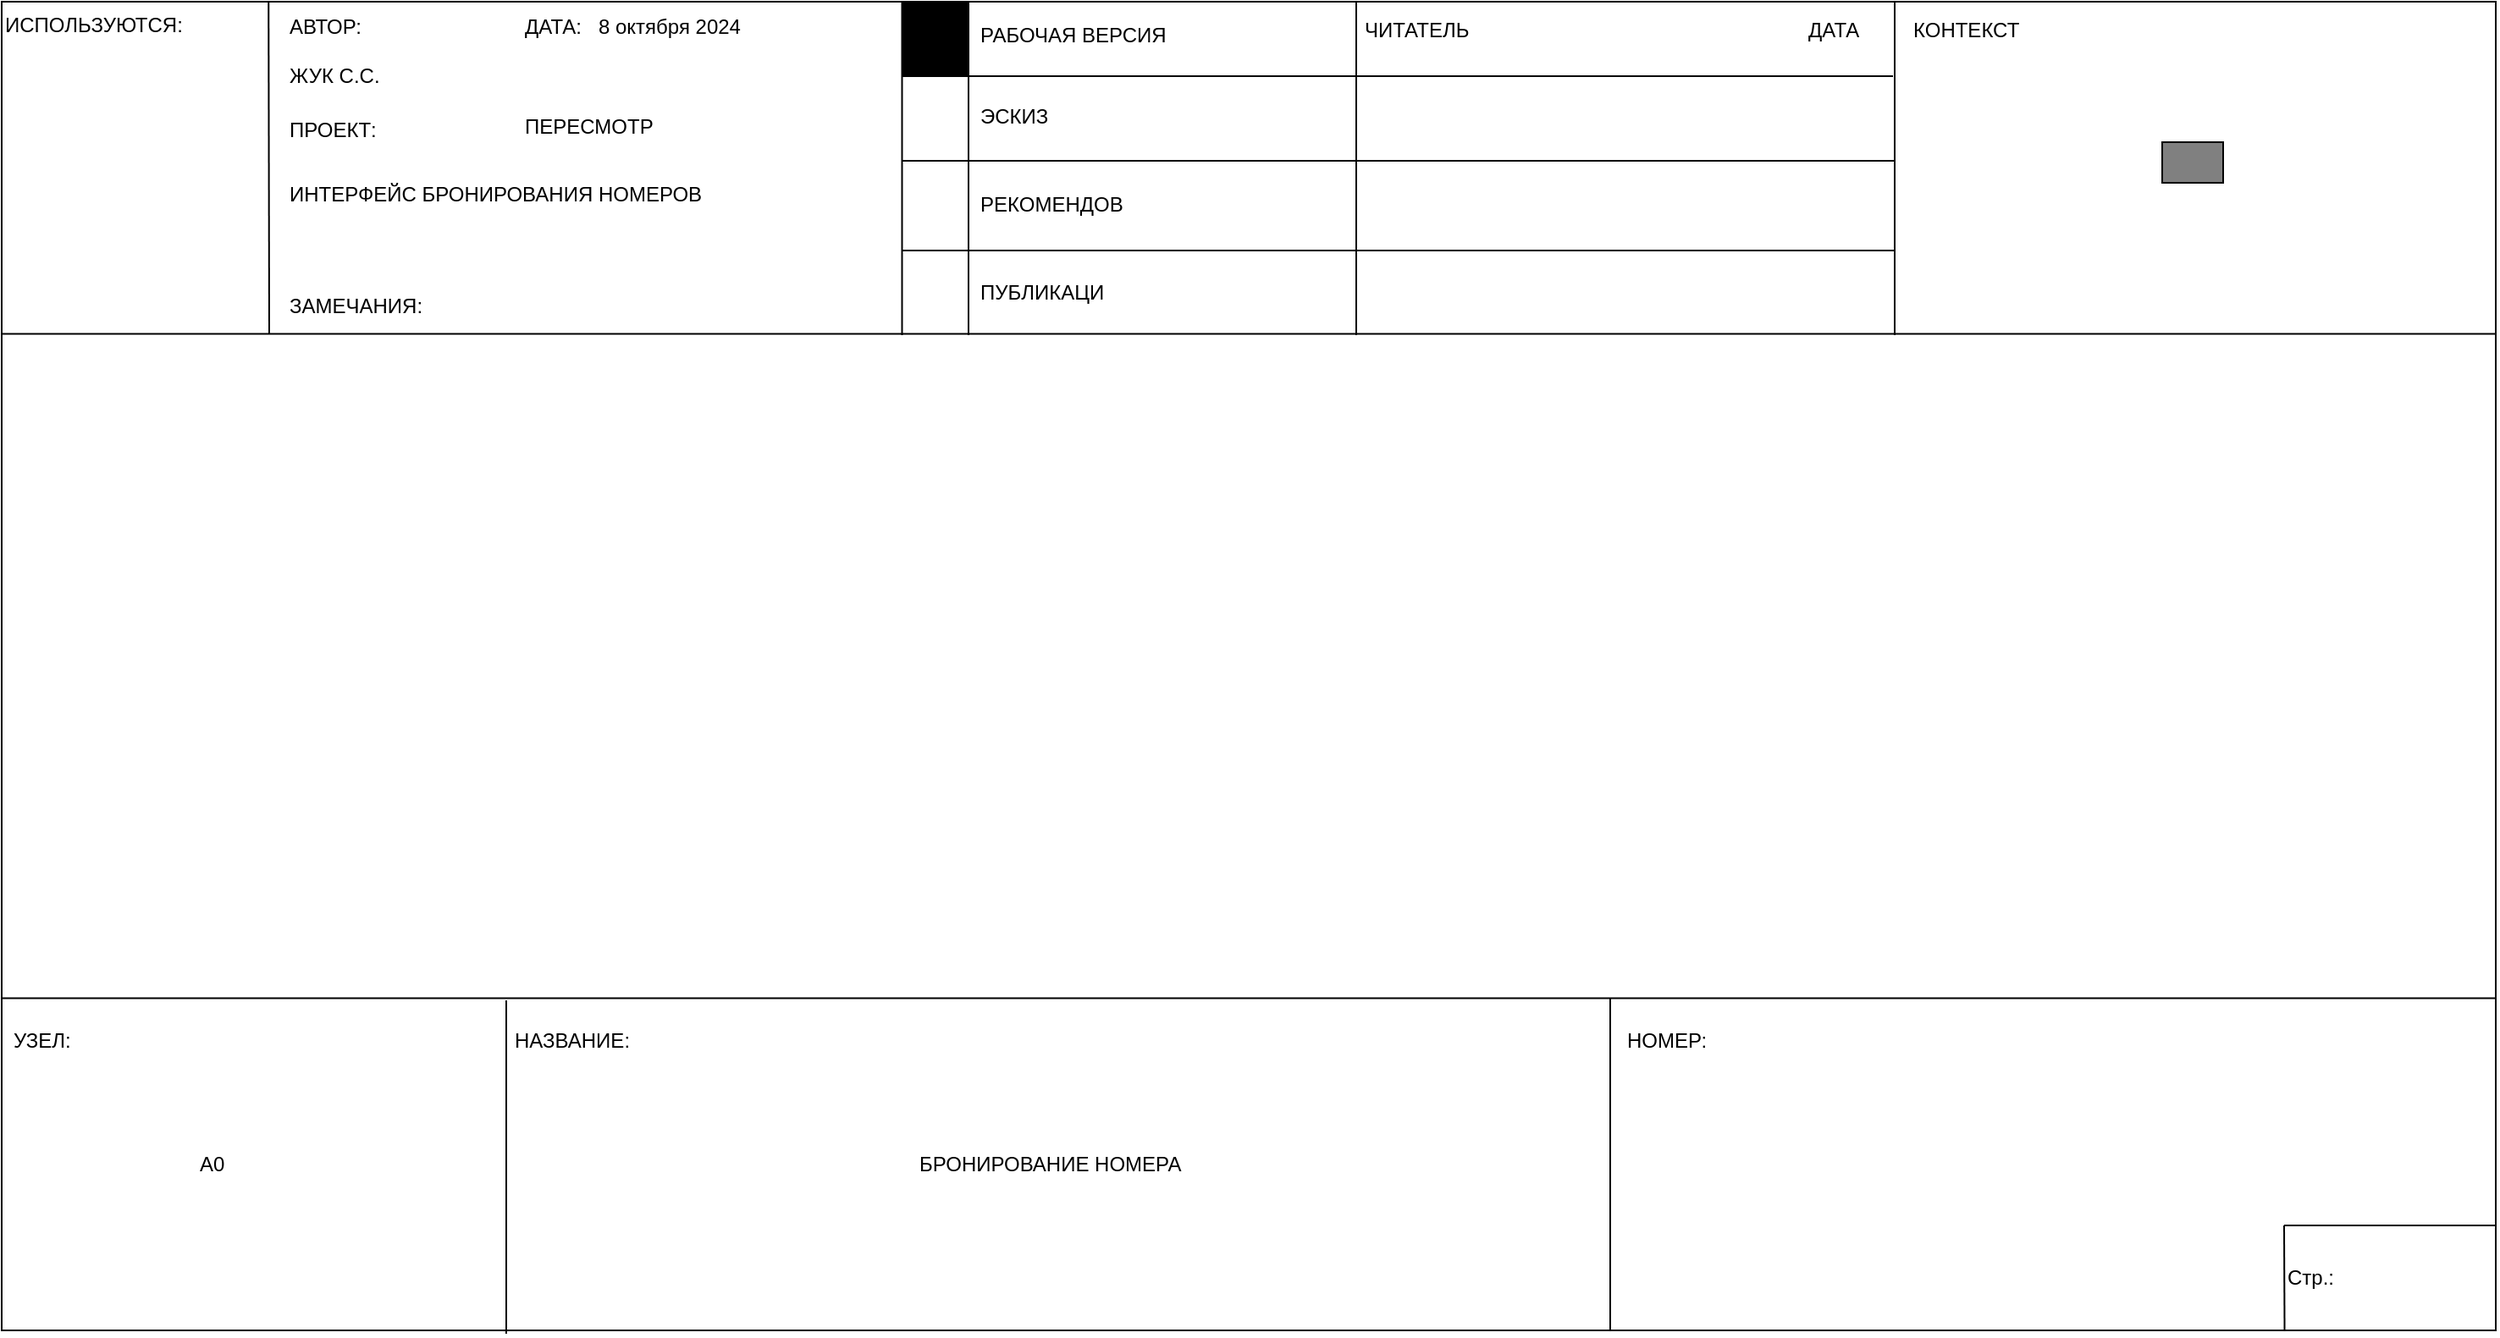 <mxfile version="24.8.3">
  <diagram name="Page-1" id="c4acf3e9-155e-7222-9cf6-157b1a14988f">
    <mxGraphModel dx="2017" dy="1160" grid="1" gridSize="10" guides="1" tooltips="1" connect="1" arrows="1" fold="1" page="1" pageScale="1" pageWidth="850" pageHeight="1100" background="none" math="0" shadow="0">
      <root>
        <mxCell id="0" />
        <mxCell id="1" parent="0" />
        <mxCell id="cNHRTwsTaZsjLiYjbK1P-1" value="" style="rounded=0;whiteSpace=wrap;html=1;" parent="1" vertex="1">
          <mxGeometry x="1320" y="221" width="1473" height="785" as="geometry" />
        </mxCell>
        <mxCell id="cNHRTwsTaZsjLiYjbK1P-2" value="ИСПОЛЬЗУЮТСЯ:" style="text;html=1;align=left;verticalAlign=middle;whiteSpace=wrap;rounded=0;fontSize=12;" parent="1" vertex="1">
          <mxGeometry x="1320" y="220" width="60" height="30" as="geometry" />
        </mxCell>
        <mxCell id="cNHRTwsTaZsjLiYjbK1P-3" value="" style="endArrow=none;html=1;rounded=0;fontSize=12;startSize=8;endSize=8;curved=1;exitX=0;exitY=0.75;exitDx=0;exitDy=0;entryX=1;entryY=0.75;entryDx=0;entryDy=0;" parent="1" source="cNHRTwsTaZsjLiYjbK1P-1" target="cNHRTwsTaZsjLiYjbK1P-1" edge="1">
          <mxGeometry width="50" height="50" relative="1" as="geometry">
            <mxPoint x="890" y="753.1" as="sourcePoint" />
            <mxPoint x="940" y="703.1" as="targetPoint" />
          </mxGeometry>
        </mxCell>
        <mxCell id="cNHRTwsTaZsjLiYjbK1P-4" value="" style="endArrow=none;html=1;rounded=0;fontSize=12;startSize=8;endSize=8;curved=1;entryX=1;entryY=0.25;entryDx=0;entryDy=0;exitX=0;exitY=0.25;exitDx=0;exitDy=0;" parent="1" source="cNHRTwsTaZsjLiYjbK1P-1" target="cNHRTwsTaZsjLiYjbK1P-1" edge="1">
          <mxGeometry width="50" height="50" relative="1" as="geometry">
            <mxPoint x="1347" y="642" as="sourcePoint" />
            <mxPoint x="1397" y="592" as="targetPoint" />
          </mxGeometry>
        </mxCell>
        <mxCell id="cNHRTwsTaZsjLiYjbK1P-5" value="" style="endArrow=none;html=1;rounded=0;fontSize=12;startSize=8;endSize=8;curved=1;" parent="1" edge="1">
          <mxGeometry width="50" height="50" relative="1" as="geometry">
            <mxPoint x="1851.75" y="221" as="sourcePoint" />
            <mxPoint x="1851.75" y="418" as="targetPoint" />
          </mxGeometry>
        </mxCell>
        <mxCell id="cNHRTwsTaZsjLiYjbK1P-6" value="УЗЕЛ:" style="text;html=1;align=left;verticalAlign=middle;whiteSpace=wrap;rounded=0;fontSize=12;" parent="1" vertex="1">
          <mxGeometry x="1325" y="820" width="60" height="30" as="geometry" />
        </mxCell>
        <mxCell id="cNHRTwsTaZsjLiYjbK1P-7" value="A0" style="text;html=1;align=left;verticalAlign=middle;whiteSpace=wrap;rounded=0;fontSize=12;" parent="1" vertex="1">
          <mxGeometry x="1435" y="893" width="60" height="30" as="geometry" />
        </mxCell>
        <mxCell id="cNHRTwsTaZsjLiYjbK1P-8" value="" style="endArrow=none;html=1;rounded=0;fontSize=12;startSize=8;endSize=8;curved=1;exitX=0.107;exitY=0;exitDx=0;exitDy=0;exitPerimeter=0;" parent="1" source="cNHRTwsTaZsjLiYjbK1P-1" edge="1">
          <mxGeometry width="50" height="50" relative="1" as="geometry">
            <mxPoint x="1488" y="225" as="sourcePoint" />
            <mxPoint x="1478" y="417" as="targetPoint" />
          </mxGeometry>
        </mxCell>
        <mxCell id="cNHRTwsTaZsjLiYjbK1P-9" value="АВТОР:" style="text;html=1;align=left;verticalAlign=middle;whiteSpace=wrap;rounded=0;fontSize=12;" parent="1" vertex="1">
          <mxGeometry x="1488" y="221" width="60" height="30" as="geometry" />
        </mxCell>
        <mxCell id="cNHRTwsTaZsjLiYjbK1P-10" value="ПРОЕКТ:" style="text;html=1;align=left;verticalAlign=middle;whiteSpace=wrap;rounded=0;fontSize=12;" parent="1" vertex="1">
          <mxGeometry x="1488" y="282" width="60" height="30" as="geometry" />
        </mxCell>
        <mxCell id="cNHRTwsTaZsjLiYjbK1P-11" value="ЗАМЕЧАНИЯ:&amp;nbsp;" style="text;html=1;align=left;verticalAlign=middle;whiteSpace=wrap;rounded=0;fontSize=12;" parent="1" vertex="1">
          <mxGeometry x="1488" y="386" width="60" height="30" as="geometry" />
        </mxCell>
        <mxCell id="cNHRTwsTaZsjLiYjbK1P-12" value="ПЕРЕСМОТР" style="text;html=1;align=left;verticalAlign=middle;whiteSpace=wrap;rounded=0;fontSize=12;" parent="1" vertex="1">
          <mxGeometry x="1627" y="280" width="60" height="30" as="geometry" />
        </mxCell>
        <mxCell id="cNHRTwsTaZsjLiYjbK1P-13" value="ДАТА:&amp;nbsp; &amp;nbsp;8 октября 2024" style="text;html=1;align=left;verticalAlign=middle;whiteSpace=wrap;rounded=0;fontSize=12;" parent="1" vertex="1">
          <mxGeometry x="1627" y="221" width="185" height="30" as="geometry" />
        </mxCell>
        <mxCell id="cNHRTwsTaZsjLiYjbK1P-14" value="РАБОЧАЯ ВЕРСИЯ" style="text;html=1;align=left;verticalAlign=middle;whiteSpace=wrap;rounded=0;fontSize=12;" parent="1" vertex="1">
          <mxGeometry x="1896" y="226" width="159" height="30" as="geometry" />
        </mxCell>
        <mxCell id="cNHRTwsTaZsjLiYjbK1P-15" value="ЭСКИЗ" style="text;html=1;align=left;verticalAlign=middle;whiteSpace=wrap;rounded=0;fontSize=12;" parent="1" vertex="1">
          <mxGeometry x="1896" y="274" width="159" height="30" as="geometry" />
        </mxCell>
        <mxCell id="cNHRTwsTaZsjLiYjbK1P-16" value="РЕКОМЕНДОВ" style="text;html=1;align=left;verticalAlign=middle;whiteSpace=wrap;rounded=0;fontSize=12;" parent="1" vertex="1">
          <mxGeometry x="1896" y="326" width="159" height="30" as="geometry" />
        </mxCell>
        <mxCell id="cNHRTwsTaZsjLiYjbK1P-17" value="ПУБЛИКАЦИ" style="text;html=1;align=left;verticalAlign=middle;whiteSpace=wrap;rounded=0;fontSize=12;" parent="1" vertex="1">
          <mxGeometry x="1896" y="378" width="159" height="30" as="geometry" />
        </mxCell>
        <mxCell id="cNHRTwsTaZsjLiYjbK1P-18" value="ЧИТАТЕЛЬ" style="text;html=1;align=left;verticalAlign=middle;whiteSpace=wrap;rounded=0;fontSize=12;" parent="1" vertex="1">
          <mxGeometry x="2123" y="223" width="100" height="30" as="geometry" />
        </mxCell>
        <mxCell id="cNHRTwsTaZsjLiYjbK1P-19" value="ДАТА" style="text;html=1;align=left;verticalAlign=middle;whiteSpace=wrap;rounded=0;fontSize=12;" parent="1" vertex="1">
          <mxGeometry x="2385" y="223" width="53" height="30" as="geometry" />
        </mxCell>
        <mxCell id="cNHRTwsTaZsjLiYjbK1P-20" value="КОНТЕКСТ" style="text;html=1;align=left;verticalAlign=middle;whiteSpace=wrap;rounded=0;fontSize=12;" parent="1" vertex="1">
          <mxGeometry x="2447" y="223" width="93" height="30" as="geometry" />
        </mxCell>
        <mxCell id="cNHRTwsTaZsjLiYjbK1P-21" value="НАЗВАНИЕ:&amp;nbsp;" style="text;html=1;align=left;verticalAlign=middle;whiteSpace=wrap;rounded=0;fontSize=12;" parent="1" vertex="1">
          <mxGeometry x="1621" y="820" width="120" height="30" as="geometry" />
        </mxCell>
        <mxCell id="cNHRTwsTaZsjLiYjbK1P-22" value="НОМЕР:" style="text;html=1;align=left;verticalAlign=middle;whiteSpace=wrap;rounded=0;fontSize=12;" parent="1" vertex="1">
          <mxGeometry x="2278" y="820" width="85" height="30" as="geometry" />
        </mxCell>
        <mxCell id="cNHRTwsTaZsjLiYjbK1P-24" value="ЖУК С.С." style="text;html=1;align=left;verticalAlign=middle;whiteSpace=wrap;rounded=0;fontSize=12;" parent="1" vertex="1">
          <mxGeometry x="1488" y="250" width="179" height="30" as="geometry" />
        </mxCell>
        <mxCell id="cNHRTwsTaZsjLiYjbK1P-25" value="" style="endArrow=none;html=1;rounded=0;fontSize=12;startSize=8;endSize=8;curved=1;" parent="1" edge="1">
          <mxGeometry width="50" height="50" relative="1" as="geometry">
            <mxPoint x="1891" y="221" as="sourcePoint" />
            <mxPoint x="1891" y="418" as="targetPoint" />
          </mxGeometry>
        </mxCell>
        <mxCell id="cNHRTwsTaZsjLiYjbK1P-26" value="" style="endArrow=none;html=1;rounded=0;fontSize=12;startSize=8;endSize=8;curved=1;" parent="1" edge="1">
          <mxGeometry width="50" height="50" relative="1" as="geometry">
            <mxPoint x="1852" y="265" as="sourcePoint" />
            <mxPoint x="2437" y="265" as="targetPoint" />
          </mxGeometry>
        </mxCell>
        <mxCell id="cNHRTwsTaZsjLiYjbK1P-27" value="" style="endArrow=none;html=1;rounded=0;fontSize=12;startSize=8;endSize=8;curved=1;" parent="1" edge="1">
          <mxGeometry width="50" height="50" relative="1" as="geometry">
            <mxPoint x="2120" y="221" as="sourcePoint" />
            <mxPoint x="2120" y="418" as="targetPoint" />
          </mxGeometry>
        </mxCell>
        <mxCell id="cNHRTwsTaZsjLiYjbK1P-28" value="" style="endArrow=none;html=1;rounded=0;fontSize=12;startSize=8;endSize=8;curved=1;" parent="1" edge="1">
          <mxGeometry width="50" height="50" relative="1" as="geometry">
            <mxPoint x="2438" y="221" as="sourcePoint" />
            <mxPoint x="2438" y="418" as="targetPoint" />
          </mxGeometry>
        </mxCell>
        <mxCell id="cNHRTwsTaZsjLiYjbK1P-29" value="" style="endArrow=none;html=1;rounded=0;fontSize=12;startSize=8;endSize=8;curved=1;" parent="1" edge="1">
          <mxGeometry width="50" height="50" relative="1" as="geometry">
            <mxPoint x="1852" y="315" as="sourcePoint" />
            <mxPoint x="2438" y="315" as="targetPoint" />
          </mxGeometry>
        </mxCell>
        <mxCell id="cNHRTwsTaZsjLiYjbK1P-30" value="" style="endArrow=none;html=1;rounded=0;fontSize=12;startSize=8;endSize=8;curved=1;" parent="1" edge="1">
          <mxGeometry width="50" height="50" relative="1" as="geometry">
            <mxPoint x="1852" y="368" as="sourcePoint" />
            <mxPoint x="2438" y="368" as="targetPoint" />
          </mxGeometry>
        </mxCell>
        <mxCell id="cNHRTwsTaZsjLiYjbK1P-31" value="" style="rounded=0;whiteSpace=wrap;html=1;labelBackgroundColor=#000000;fillColor=#000000;" parent="1" vertex="1">
          <mxGeometry x="1852" y="221" width="39" height="44" as="geometry" />
        </mxCell>
        <mxCell id="cNHRTwsTaZsjLiYjbK1P-32" value="" style="endArrow=none;html=1;rounded=0;fontSize=12;startSize=8;endSize=8;curved=1;" parent="1" edge="1">
          <mxGeometry width="50" height="50" relative="1" as="geometry">
            <mxPoint x="1618" y="811" as="sourcePoint" />
            <mxPoint x="1618" y="1008" as="targetPoint" />
          </mxGeometry>
        </mxCell>
        <mxCell id="cNHRTwsTaZsjLiYjbK1P-33" value="" style="endArrow=none;html=1;rounded=0;fontSize=12;startSize=8;endSize=8;curved=1;" parent="1" edge="1">
          <mxGeometry width="50" height="50" relative="1" as="geometry">
            <mxPoint x="2270" y="810" as="sourcePoint" />
            <mxPoint x="2270" y="1006" as="targetPoint" />
          </mxGeometry>
        </mxCell>
        <mxCell id="cNHRTwsTaZsjLiYjbK1P-34" value="" style="endArrow=none;html=1;rounded=0;fontSize=12;startSize=8;endSize=8;curved=1;" parent="1" edge="1">
          <mxGeometry width="50" height="50" relative="1" as="geometry">
            <mxPoint x="2668" y="944" as="sourcePoint" />
            <mxPoint x="2793" y="944" as="targetPoint" />
          </mxGeometry>
        </mxCell>
        <mxCell id="cNHRTwsTaZsjLiYjbK1P-35" value="" style="endArrow=none;html=1;rounded=0;fontSize=12;startSize=8;endSize=8;curved=1;entryX=0.916;entryY=0.998;entryDx=0;entryDy=0;entryPerimeter=0;" parent="1" edge="1">
          <mxGeometry width="50" height="50" relative="1" as="geometry">
            <mxPoint x="2668" y="944" as="sourcePoint" />
            <mxPoint x="2668.268" y="1006.0" as="targetPoint" />
          </mxGeometry>
        </mxCell>
        <mxCell id="cNHRTwsTaZsjLiYjbK1P-36" value="Стр.:" style="text;html=1;align=left;verticalAlign=middle;whiteSpace=wrap;rounded=0;fontSize=12;" parent="1" vertex="1">
          <mxGeometry x="2668" y="960" width="85" height="30" as="geometry" />
        </mxCell>
        <mxCell id="cNHRTwsTaZsjLiYjbK1P-37" value="" style="rounded=0;whiteSpace=wrap;html=1;fillColor=#808080;" parent="1" vertex="1">
          <mxGeometry x="2596" y="304" width="36" height="24" as="geometry" />
        </mxCell>
        <mxCell id="cNHRTwsTaZsjLiYjbK1P-38" value="БРОНИРОВАНИЕ НОМЕРА" style="text;html=1;align=left;verticalAlign=middle;whiteSpace=wrap;rounded=0;fontSize=12;" parent="1" vertex="1">
          <mxGeometry x="1860" y="893" width="170" height="30" as="geometry" />
        </mxCell>
        <mxCell id="cNHRTwsTaZsjLiYjbK1P-39" value="ИНТЕРФЕЙС БРОНИРОВАНИЯ НОМЕРОВ" style="text;html=1;align=left;verticalAlign=middle;whiteSpace=wrap;rounded=0;fontSize=12;" parent="1" vertex="1">
          <mxGeometry x="1488" y="320" width="262" height="30" as="geometry" />
        </mxCell>
      </root>
    </mxGraphModel>
  </diagram>
</mxfile>

